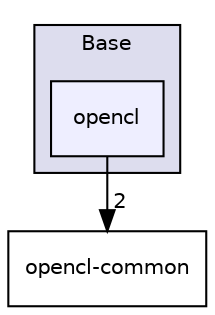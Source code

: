 digraph "/home/travis/build/AliceO2Group/AliceO2/GPU/GPUTracking/Base/opencl" {
  bgcolor=transparent;
  compound=true
  node [ fontsize="10", fontname="Helvetica"];
  edge [ labelfontsize="10", labelfontname="Helvetica"];
  subgraph clusterdir_442920581a03c66cf8c08ae559108050 {
    graph [ bgcolor="#ddddee", pencolor="black", label="Base" fontname="Helvetica", fontsize="10", URL="dir_442920581a03c66cf8c08ae559108050.html"]
  dir_a6471883bbc81da637ab65d8b1c53134 [shape=box, label="opencl", style="filled", fillcolor="#eeeeff", pencolor="black", URL="dir_a6471883bbc81da637ab65d8b1c53134.html"];
  }
  dir_6a038b5a887c8ead4833719d3dab2a78 [shape=box label="opencl-common" URL="dir_6a038b5a887c8ead4833719d3dab2a78.html"];
  dir_a6471883bbc81da637ab65d8b1c53134->dir_6a038b5a887c8ead4833719d3dab2a78 [headlabel="2", labeldistance=1.5 headhref="dir_000680_000679.html"];
}
